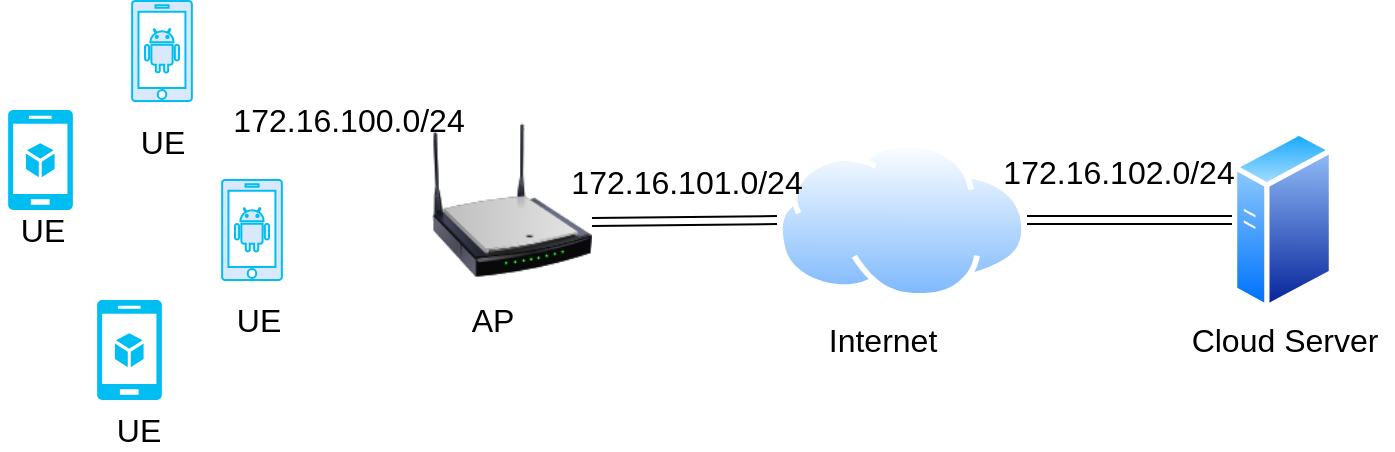 <mxfile version="10.7.7" type="github"><diagram id="Q-EEKFOFVrz2HhDNMfNG" name="Page-1"><mxGraphModel dx="1394" dy="765" grid="0" gridSize="10" guides="1" tooltips="1" connect="1" arrows="1" fold="1" page="1" pageScale="1" pageWidth="827" pageHeight="1169" math="0" shadow="0"><root><mxCell id="0"/><mxCell id="1" parent="0"/><mxCell id="-14dH0RKKpXR974dLD6o-18" style="shape=link;rounded=0;orthogonalLoop=1;jettySize=auto;html=1;exitX=1;exitY=0.5;exitDx=0;exitDy=0;entryX=0;entryY=0.5;entryDx=0;entryDy=0;" edge="1" parent="1" source="-14dH0RKKpXR974dLD6o-6" target="-14dH0RKKpXR974dLD6o-12"><mxGeometry relative="1" as="geometry"/></mxCell><mxCell id="-14dH0RKKpXR974dLD6o-6" value="" style="aspect=fixed;perimeter=ellipsePerimeter;html=1;align=center;shadow=0;dashed=0;spacingTop=3;image;image=img/lib/active_directory/internet_cloud.svg;" vertex="1" parent="1"><mxGeometry x="432.5" y="285" width="125" height="80" as="geometry"/></mxCell><mxCell id="-14dH0RKKpXR974dLD6o-17" style="shape=link;rounded=0;orthogonalLoop=1;jettySize=auto;html=1;exitX=1;exitY=0.638;exitDx=0;exitDy=0;entryX=0;entryY=0.5;entryDx=0;entryDy=0;exitPerimeter=0;" edge="1" parent="1" source="-14dH0RKKpXR974dLD6o-8" target="-14dH0RKKpXR974dLD6o-6"><mxGeometry relative="1" as="geometry"/></mxCell><mxCell id="-14dH0RKKpXR974dLD6o-8" value="" style="image;html=1;labelBackgroundColor=#ffffff;image=img/lib/clip_art/networking/Wireless_Router_N_128x128.png" vertex="1" parent="1"><mxGeometry x="260" y="275" width="80" height="80" as="geometry"/></mxCell><mxCell id="-14dH0RKKpXR974dLD6o-11" value="" style="verticalLabelPosition=bottom;html=1;verticalAlign=top;align=center;strokeColor=none;fillColor=#00BEF2;shape=mxgraph.azure.mobile_services;pointerEvents=1;" vertex="1" parent="1"><mxGeometry x="92.5" y="365" width="32.5" height="50" as="geometry"/></mxCell><mxCell id="-14dH0RKKpXR974dLD6o-12" value="" style="aspect=fixed;perimeter=ellipsePerimeter;html=1;align=center;shadow=0;dashed=0;spacingTop=3;image;image=img/lib/active_directory/generic_server.svg;" vertex="1" parent="1"><mxGeometry x="660" y="280" width="51" height="90" as="geometry"/></mxCell><mxCell id="-14dH0RKKpXR974dLD6o-13" value="" style="pointerEvents=1;shadow=0;dashed=0;html=1;strokeColor=#00BEF2;labelPosition=center;verticalLabelPosition=bottom;verticalAlign=top;align=center;shape=mxgraph.mscae.enterprise.android_phone;fillColor=#dae8fc;" vertex="1" parent="1"><mxGeometry x="110" y="215.5" width="30" height="50" as="geometry"/></mxCell><mxCell id="-14dH0RKKpXR974dLD6o-14" value="" style="pointerEvents=1;shadow=0;dashed=0;html=1;strokeColor=#00BEF2;labelPosition=center;verticalLabelPosition=bottom;verticalAlign=top;align=center;shape=mxgraph.mscae.enterprise.android_phone;fillColor=#dae8fc;" vertex="1" parent="1"><mxGeometry x="155" y="305" width="30" height="50" as="geometry"/></mxCell><mxCell id="-14dH0RKKpXR974dLD6o-15" value="" style="verticalLabelPosition=bottom;html=1;verticalAlign=top;align=center;strokeColor=none;fillColor=#00BEF2;shape=mxgraph.azure.mobile_services;pointerEvents=1;" vertex="1" parent="1"><mxGeometry x="48" y="270" width="32.5" height="50" as="geometry"/></mxCell><mxCell id="-14dH0RKKpXR974dLD6o-19" value="&lt;font style=&quot;font-size: 16px&quot;&gt;AP&lt;/font&gt;" style="text;html=1;resizable=0;autosize=1;align=center;verticalAlign=middle;points=[];fillColor=none;strokeColor=none;rounded=0;" vertex="1" parent="1"><mxGeometry x="270" y="365" width="40" height="20" as="geometry"/></mxCell><mxCell id="-14dH0RKKpXR974dLD6o-20" value="&lt;font style=&quot;font-size: 16px&quot;&gt;UE&lt;/font&gt;" style="text;html=1;resizable=0;autosize=1;align=center;verticalAlign=middle;points=[];fillColor=none;strokeColor=none;rounded=0;" vertex="1" parent="1"><mxGeometry x="92.5" y="420" width="40" height="20" as="geometry"/></mxCell><mxCell id="-14dH0RKKpXR974dLD6o-21" value="&lt;font style=&quot;font-size: 16px&quot;&gt;UE&lt;/font&gt;" style="text;html=1;resizable=0;autosize=1;align=center;verticalAlign=middle;points=[];fillColor=none;strokeColor=none;rounded=0;" vertex="1" parent="1"><mxGeometry x="44.5" y="320" width="40" height="20" as="geometry"/></mxCell><mxCell id="-14dH0RKKpXR974dLD6o-22" value="&lt;font style=&quot;font-size: 16px&quot;&gt;UE&lt;/font&gt;" style="text;html=1;resizable=0;autosize=1;align=center;verticalAlign=middle;points=[];fillColor=none;strokeColor=none;rounded=0;" vertex="1" parent="1"><mxGeometry x="105" y="276" width="40" height="20" as="geometry"/></mxCell><mxCell id="-14dH0RKKpXR974dLD6o-23" value="&lt;font style=&quot;font-size: 16px&quot;&gt;UE&lt;/font&gt;" style="text;html=1;resizable=0;autosize=1;align=center;verticalAlign=middle;points=[];fillColor=none;strokeColor=none;rounded=0;" vertex="1" parent="1"><mxGeometry x="152.5" y="365" width="40" height="20" as="geometry"/></mxCell><mxCell id="-14dH0RKKpXR974dLD6o-24" value="&lt;span style=&quot;font-size: 16px&quot;&gt;Internet&lt;/span&gt;" style="text;html=1;resizable=0;autosize=1;align=center;verticalAlign=middle;points=[];fillColor=none;strokeColor=none;rounded=0;" vertex="1" parent="1"><mxGeometry x="450" y="375" width="70" height="20" as="geometry"/></mxCell><mxCell id="-14dH0RKKpXR974dLD6o-25" value="&lt;font style=&quot;font-size: 16px&quot;&gt;Cloud Server&lt;/font&gt;" style="text;html=1;resizable=0;autosize=1;align=center;verticalAlign=middle;points=[];fillColor=none;strokeColor=none;rounded=0;" vertex="1" parent="1"><mxGeometry x="630.5" y="375" width="110" height="20" as="geometry"/></mxCell><mxCell id="-14dH0RKKpXR974dLD6o-27" value="&lt;span style=&quot;font-size: 16px&quot;&gt;172.16.101.0/24&lt;/span&gt;" style="text;html=1;resizable=0;autosize=1;align=center;verticalAlign=middle;points=[];fillColor=none;strokeColor=none;rounded=0;" vertex="1" parent="1"><mxGeometry x="324" y="296" width="126" height="19" as="geometry"/></mxCell><mxCell id="-14dH0RKKpXR974dLD6o-28" value="&lt;span style=&quot;font-size: 16px&quot;&gt;172.16.102.0/24&lt;/span&gt;" style="text;html=1;resizable=0;autosize=1;align=center;verticalAlign=middle;points=[];fillColor=none;strokeColor=none;rounded=0;" vertex="1" parent="1"><mxGeometry x="540" y="291.5" width="126" height="19" as="geometry"/></mxCell><mxCell id="-14dH0RKKpXR974dLD6o-29" value="&lt;span style=&quot;font-size: 16px&quot;&gt;172.16.100.0/24&lt;/span&gt;" style="text;html=1;resizable=0;autosize=1;align=center;verticalAlign=middle;points=[];fillColor=none;strokeColor=none;rounded=0;" vertex="1" parent="1"><mxGeometry x="155" y="265.5" width="126" height="19" as="geometry"/></mxCell></root></mxGraphModel></diagram></mxfile>